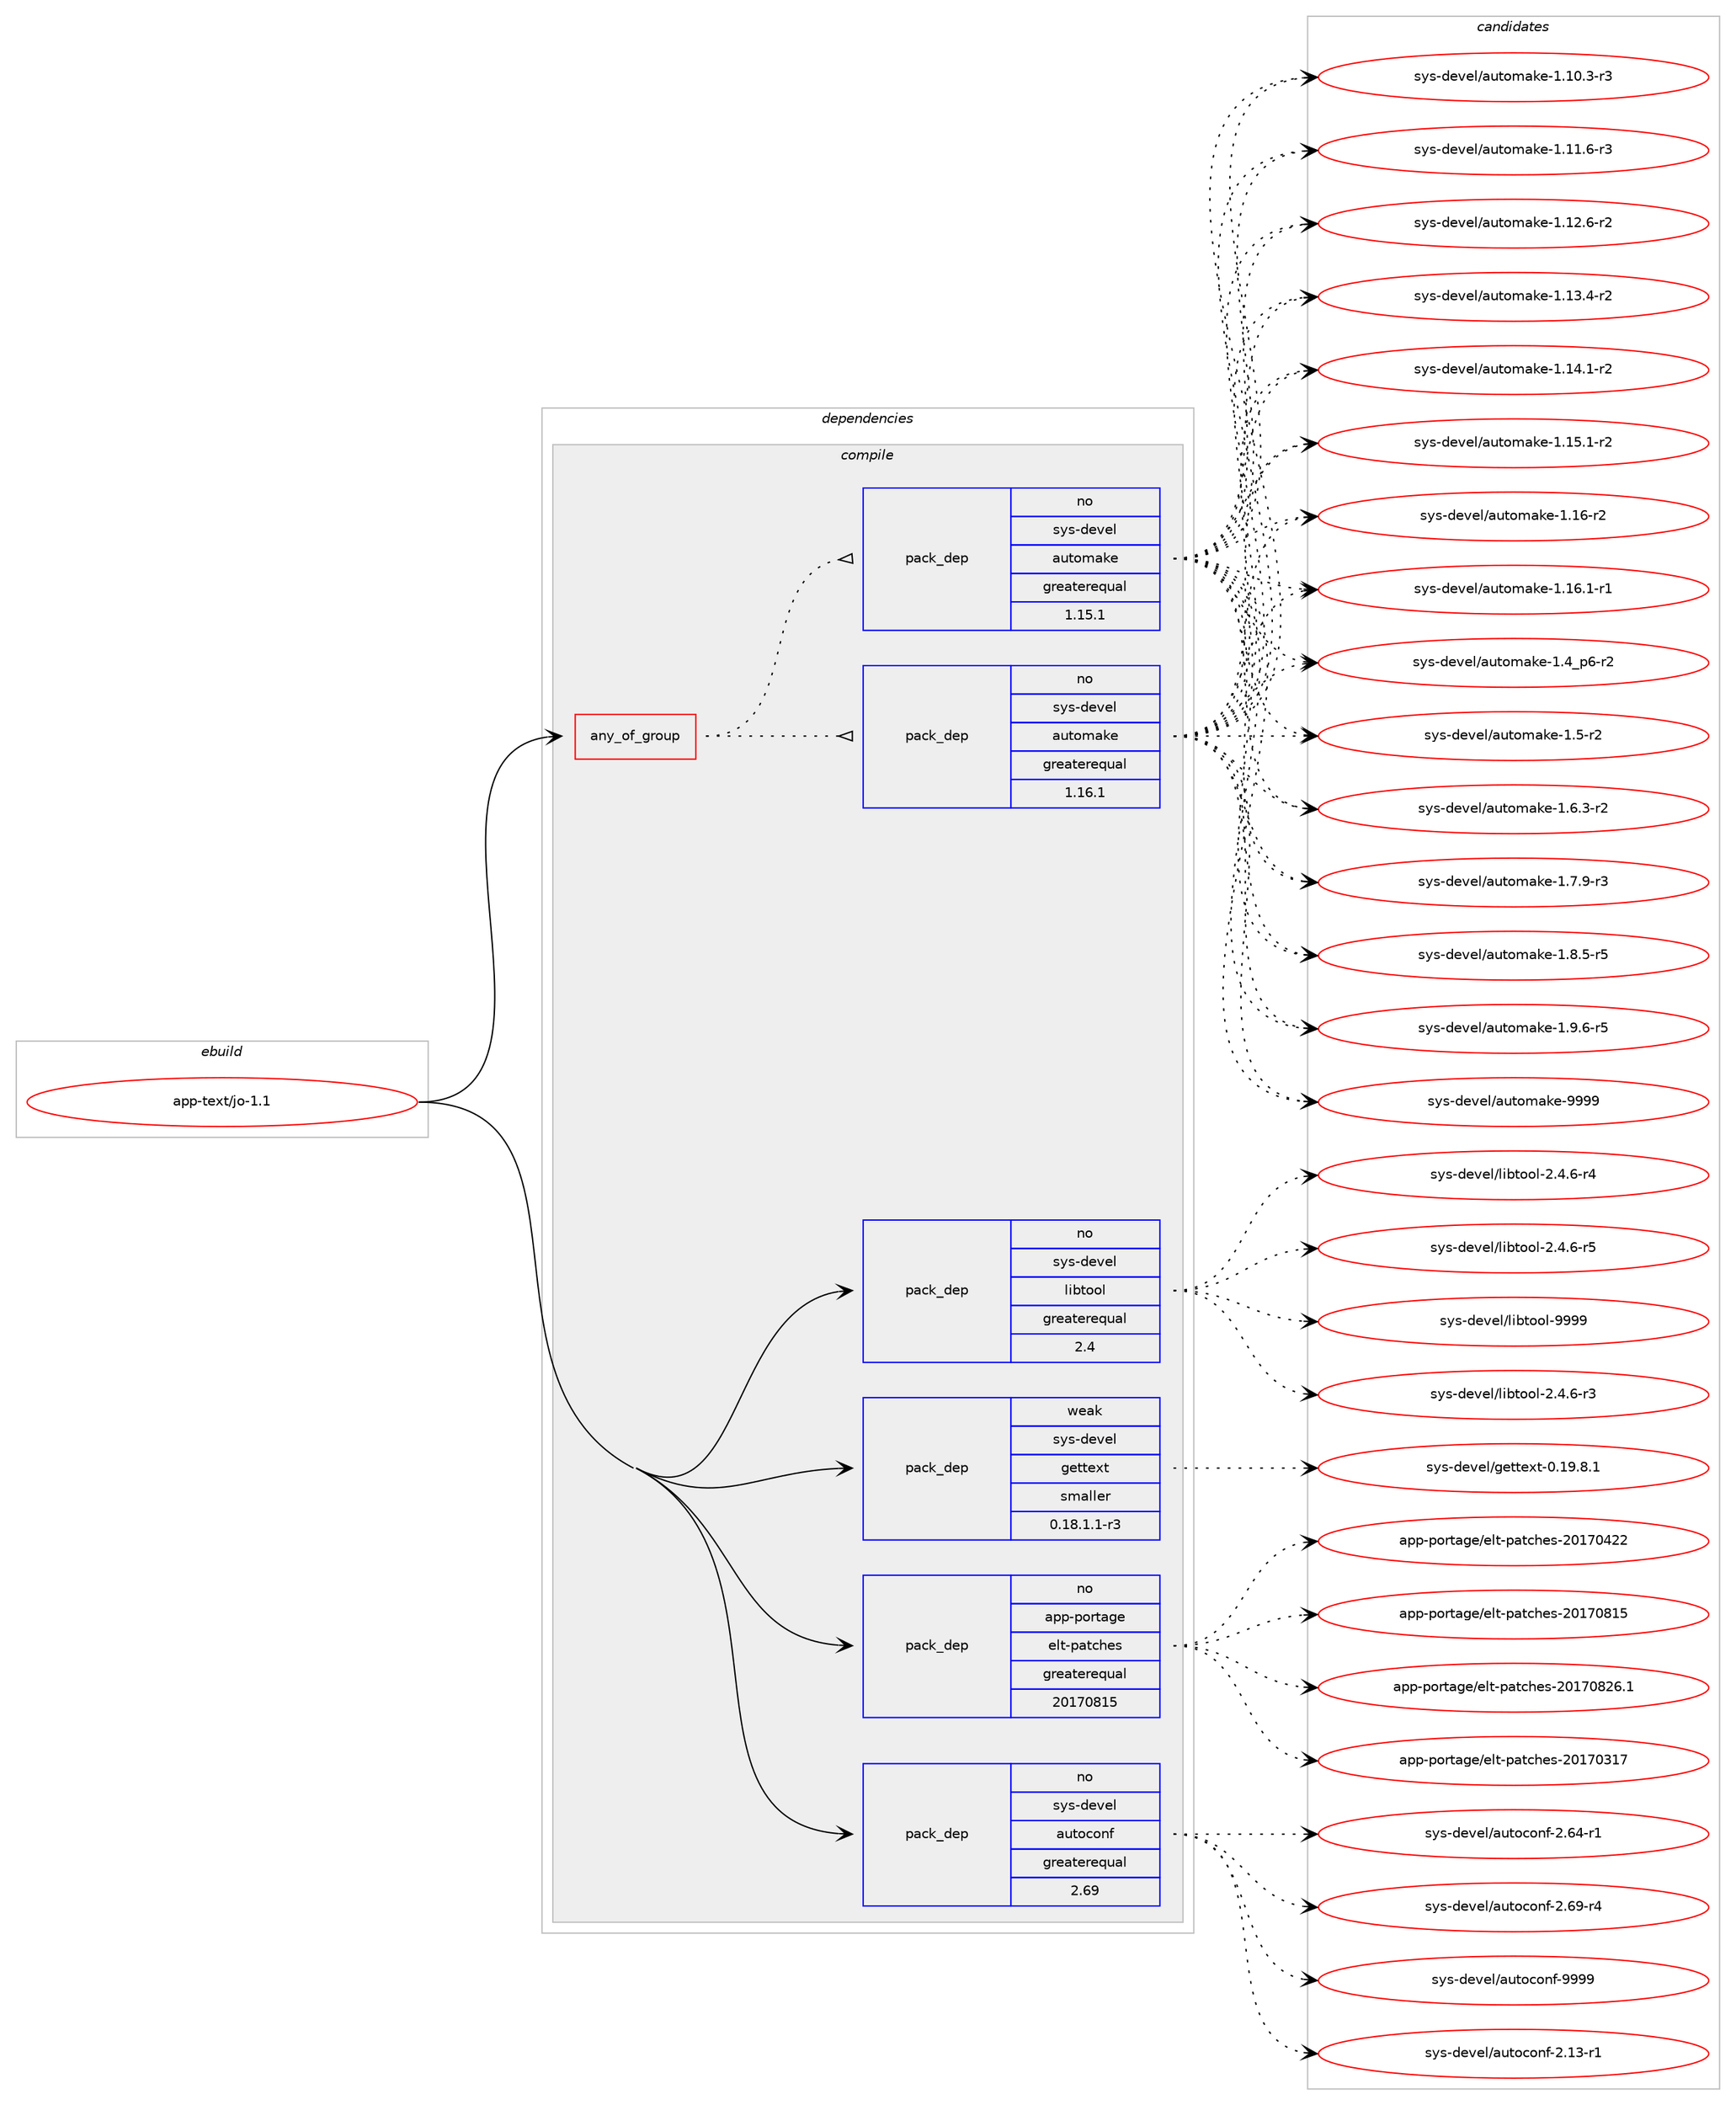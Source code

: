 digraph prolog {

# *************
# Graph options
# *************

newrank=true;
concentrate=true;
compound=true;
graph [rankdir=LR,fontname=Helvetica,fontsize=10,ranksep=1.5];#, ranksep=2.5, nodesep=0.2];
edge  [arrowhead=vee];
node  [fontname=Helvetica,fontsize=10];

# **********
# The ebuild
# **********

subgraph cluster_leftcol {
color=gray;
rank=same;
label=<<i>ebuild</i>>;
id [label="app-text/jo-1.1", color=red, width=4, href="../app-text/jo-1.1.svg"];
}

# ****************
# The dependencies
# ****************

subgraph cluster_midcol {
color=gray;
label=<<i>dependencies</i>>;
subgraph cluster_compile {
fillcolor="#eeeeee";
style=filled;
label=<<i>compile</i>>;
subgraph any19948 {
dependency1309780 [label=<<TABLE BORDER="0" CELLBORDER="1" CELLSPACING="0" CELLPADDING="4"><TR><TD CELLPADDING="10">any_of_group</TD></TR></TABLE>>, shape=none, color=red];subgraph pack933634 {
dependency1309781 [label=<<TABLE BORDER="0" CELLBORDER="1" CELLSPACING="0" CELLPADDING="4" WIDTH="220"><TR><TD ROWSPAN="6" CELLPADDING="30">pack_dep</TD></TR><TR><TD WIDTH="110">no</TD></TR><TR><TD>sys-devel</TD></TR><TR><TD>automake</TD></TR><TR><TD>greaterequal</TD></TR><TR><TD>1.16.1</TD></TR></TABLE>>, shape=none, color=blue];
}
dependency1309780:e -> dependency1309781:w [weight=20,style="dotted",arrowhead="oinv"];
subgraph pack933635 {
dependency1309782 [label=<<TABLE BORDER="0" CELLBORDER="1" CELLSPACING="0" CELLPADDING="4" WIDTH="220"><TR><TD ROWSPAN="6" CELLPADDING="30">pack_dep</TD></TR><TR><TD WIDTH="110">no</TD></TR><TR><TD>sys-devel</TD></TR><TR><TD>automake</TD></TR><TR><TD>greaterequal</TD></TR><TR><TD>1.15.1</TD></TR></TABLE>>, shape=none, color=blue];
}
dependency1309780:e -> dependency1309782:w [weight=20,style="dotted",arrowhead="oinv"];
}
id:e -> dependency1309780:w [weight=20,style="solid",arrowhead="vee"];
subgraph pack933636 {
dependency1309783 [label=<<TABLE BORDER="0" CELLBORDER="1" CELLSPACING="0" CELLPADDING="4" WIDTH="220"><TR><TD ROWSPAN="6" CELLPADDING="30">pack_dep</TD></TR><TR><TD WIDTH="110">no</TD></TR><TR><TD>app-portage</TD></TR><TR><TD>elt-patches</TD></TR><TR><TD>greaterequal</TD></TR><TR><TD>20170815</TD></TR></TABLE>>, shape=none, color=blue];
}
id:e -> dependency1309783:w [weight=20,style="solid",arrowhead="vee"];
subgraph pack933637 {
dependency1309784 [label=<<TABLE BORDER="0" CELLBORDER="1" CELLSPACING="0" CELLPADDING="4" WIDTH="220"><TR><TD ROWSPAN="6" CELLPADDING="30">pack_dep</TD></TR><TR><TD WIDTH="110">no</TD></TR><TR><TD>sys-devel</TD></TR><TR><TD>autoconf</TD></TR><TR><TD>greaterequal</TD></TR><TR><TD>2.69</TD></TR></TABLE>>, shape=none, color=blue];
}
id:e -> dependency1309784:w [weight=20,style="solid",arrowhead="vee"];
subgraph pack933638 {
dependency1309785 [label=<<TABLE BORDER="0" CELLBORDER="1" CELLSPACING="0" CELLPADDING="4" WIDTH="220"><TR><TD ROWSPAN="6" CELLPADDING="30">pack_dep</TD></TR><TR><TD WIDTH="110">no</TD></TR><TR><TD>sys-devel</TD></TR><TR><TD>libtool</TD></TR><TR><TD>greaterequal</TD></TR><TR><TD>2.4</TD></TR></TABLE>>, shape=none, color=blue];
}
id:e -> dependency1309785:w [weight=20,style="solid",arrowhead="vee"];
subgraph pack933639 {
dependency1309786 [label=<<TABLE BORDER="0" CELLBORDER="1" CELLSPACING="0" CELLPADDING="4" WIDTH="220"><TR><TD ROWSPAN="6" CELLPADDING="30">pack_dep</TD></TR><TR><TD WIDTH="110">weak</TD></TR><TR><TD>sys-devel</TD></TR><TR><TD>gettext</TD></TR><TR><TD>smaller</TD></TR><TR><TD>0.18.1.1-r3</TD></TR></TABLE>>, shape=none, color=blue];
}
id:e -> dependency1309786:w [weight=20,style="solid",arrowhead="vee"];
}
subgraph cluster_compileandrun {
fillcolor="#eeeeee";
style=filled;
label=<<i>compile and run</i>>;
}
subgraph cluster_run {
fillcolor="#eeeeee";
style=filled;
label=<<i>run</i>>;
}
}

# **************
# The candidates
# **************

subgraph cluster_choices {
rank=same;
color=gray;
label=<<i>candidates</i>>;

subgraph choice933634 {
color=black;
nodesep=1;
choice11512111545100101118101108479711711611110997107101454946494846514511451 [label="sys-devel/automake-1.10.3-r3", color=red, width=4,href="../sys-devel/automake-1.10.3-r3.svg"];
choice11512111545100101118101108479711711611110997107101454946494946544511451 [label="sys-devel/automake-1.11.6-r3", color=red, width=4,href="../sys-devel/automake-1.11.6-r3.svg"];
choice11512111545100101118101108479711711611110997107101454946495046544511450 [label="sys-devel/automake-1.12.6-r2", color=red, width=4,href="../sys-devel/automake-1.12.6-r2.svg"];
choice11512111545100101118101108479711711611110997107101454946495146524511450 [label="sys-devel/automake-1.13.4-r2", color=red, width=4,href="../sys-devel/automake-1.13.4-r2.svg"];
choice11512111545100101118101108479711711611110997107101454946495246494511450 [label="sys-devel/automake-1.14.1-r2", color=red, width=4,href="../sys-devel/automake-1.14.1-r2.svg"];
choice11512111545100101118101108479711711611110997107101454946495346494511450 [label="sys-devel/automake-1.15.1-r2", color=red, width=4,href="../sys-devel/automake-1.15.1-r2.svg"];
choice1151211154510010111810110847971171161111099710710145494649544511450 [label="sys-devel/automake-1.16-r2", color=red, width=4,href="../sys-devel/automake-1.16-r2.svg"];
choice11512111545100101118101108479711711611110997107101454946495446494511449 [label="sys-devel/automake-1.16.1-r1", color=red, width=4,href="../sys-devel/automake-1.16.1-r1.svg"];
choice115121115451001011181011084797117116111109971071014549465295112544511450 [label="sys-devel/automake-1.4_p6-r2", color=red, width=4,href="../sys-devel/automake-1.4_p6-r2.svg"];
choice11512111545100101118101108479711711611110997107101454946534511450 [label="sys-devel/automake-1.5-r2", color=red, width=4,href="../sys-devel/automake-1.5-r2.svg"];
choice115121115451001011181011084797117116111109971071014549465446514511450 [label="sys-devel/automake-1.6.3-r2", color=red, width=4,href="../sys-devel/automake-1.6.3-r2.svg"];
choice115121115451001011181011084797117116111109971071014549465546574511451 [label="sys-devel/automake-1.7.9-r3", color=red, width=4,href="../sys-devel/automake-1.7.9-r3.svg"];
choice115121115451001011181011084797117116111109971071014549465646534511453 [label="sys-devel/automake-1.8.5-r5", color=red, width=4,href="../sys-devel/automake-1.8.5-r5.svg"];
choice115121115451001011181011084797117116111109971071014549465746544511453 [label="sys-devel/automake-1.9.6-r5", color=red, width=4,href="../sys-devel/automake-1.9.6-r5.svg"];
choice115121115451001011181011084797117116111109971071014557575757 [label="sys-devel/automake-9999", color=red, width=4,href="../sys-devel/automake-9999.svg"];
dependency1309781:e -> choice11512111545100101118101108479711711611110997107101454946494846514511451:w [style=dotted,weight="100"];
dependency1309781:e -> choice11512111545100101118101108479711711611110997107101454946494946544511451:w [style=dotted,weight="100"];
dependency1309781:e -> choice11512111545100101118101108479711711611110997107101454946495046544511450:w [style=dotted,weight="100"];
dependency1309781:e -> choice11512111545100101118101108479711711611110997107101454946495146524511450:w [style=dotted,weight="100"];
dependency1309781:e -> choice11512111545100101118101108479711711611110997107101454946495246494511450:w [style=dotted,weight="100"];
dependency1309781:e -> choice11512111545100101118101108479711711611110997107101454946495346494511450:w [style=dotted,weight="100"];
dependency1309781:e -> choice1151211154510010111810110847971171161111099710710145494649544511450:w [style=dotted,weight="100"];
dependency1309781:e -> choice11512111545100101118101108479711711611110997107101454946495446494511449:w [style=dotted,weight="100"];
dependency1309781:e -> choice115121115451001011181011084797117116111109971071014549465295112544511450:w [style=dotted,weight="100"];
dependency1309781:e -> choice11512111545100101118101108479711711611110997107101454946534511450:w [style=dotted,weight="100"];
dependency1309781:e -> choice115121115451001011181011084797117116111109971071014549465446514511450:w [style=dotted,weight="100"];
dependency1309781:e -> choice115121115451001011181011084797117116111109971071014549465546574511451:w [style=dotted,weight="100"];
dependency1309781:e -> choice115121115451001011181011084797117116111109971071014549465646534511453:w [style=dotted,weight="100"];
dependency1309781:e -> choice115121115451001011181011084797117116111109971071014549465746544511453:w [style=dotted,weight="100"];
dependency1309781:e -> choice115121115451001011181011084797117116111109971071014557575757:w [style=dotted,weight="100"];
}
subgraph choice933635 {
color=black;
nodesep=1;
choice11512111545100101118101108479711711611110997107101454946494846514511451 [label="sys-devel/automake-1.10.3-r3", color=red, width=4,href="../sys-devel/automake-1.10.3-r3.svg"];
choice11512111545100101118101108479711711611110997107101454946494946544511451 [label="sys-devel/automake-1.11.6-r3", color=red, width=4,href="../sys-devel/automake-1.11.6-r3.svg"];
choice11512111545100101118101108479711711611110997107101454946495046544511450 [label="sys-devel/automake-1.12.6-r2", color=red, width=4,href="../sys-devel/automake-1.12.6-r2.svg"];
choice11512111545100101118101108479711711611110997107101454946495146524511450 [label="sys-devel/automake-1.13.4-r2", color=red, width=4,href="../sys-devel/automake-1.13.4-r2.svg"];
choice11512111545100101118101108479711711611110997107101454946495246494511450 [label="sys-devel/automake-1.14.1-r2", color=red, width=4,href="../sys-devel/automake-1.14.1-r2.svg"];
choice11512111545100101118101108479711711611110997107101454946495346494511450 [label="sys-devel/automake-1.15.1-r2", color=red, width=4,href="../sys-devel/automake-1.15.1-r2.svg"];
choice1151211154510010111810110847971171161111099710710145494649544511450 [label="sys-devel/automake-1.16-r2", color=red, width=4,href="../sys-devel/automake-1.16-r2.svg"];
choice11512111545100101118101108479711711611110997107101454946495446494511449 [label="sys-devel/automake-1.16.1-r1", color=red, width=4,href="../sys-devel/automake-1.16.1-r1.svg"];
choice115121115451001011181011084797117116111109971071014549465295112544511450 [label="sys-devel/automake-1.4_p6-r2", color=red, width=4,href="../sys-devel/automake-1.4_p6-r2.svg"];
choice11512111545100101118101108479711711611110997107101454946534511450 [label="sys-devel/automake-1.5-r2", color=red, width=4,href="../sys-devel/automake-1.5-r2.svg"];
choice115121115451001011181011084797117116111109971071014549465446514511450 [label="sys-devel/automake-1.6.3-r2", color=red, width=4,href="../sys-devel/automake-1.6.3-r2.svg"];
choice115121115451001011181011084797117116111109971071014549465546574511451 [label="sys-devel/automake-1.7.9-r3", color=red, width=4,href="../sys-devel/automake-1.7.9-r3.svg"];
choice115121115451001011181011084797117116111109971071014549465646534511453 [label="sys-devel/automake-1.8.5-r5", color=red, width=4,href="../sys-devel/automake-1.8.5-r5.svg"];
choice115121115451001011181011084797117116111109971071014549465746544511453 [label="sys-devel/automake-1.9.6-r5", color=red, width=4,href="../sys-devel/automake-1.9.6-r5.svg"];
choice115121115451001011181011084797117116111109971071014557575757 [label="sys-devel/automake-9999", color=red, width=4,href="../sys-devel/automake-9999.svg"];
dependency1309782:e -> choice11512111545100101118101108479711711611110997107101454946494846514511451:w [style=dotted,weight="100"];
dependency1309782:e -> choice11512111545100101118101108479711711611110997107101454946494946544511451:w [style=dotted,weight="100"];
dependency1309782:e -> choice11512111545100101118101108479711711611110997107101454946495046544511450:w [style=dotted,weight="100"];
dependency1309782:e -> choice11512111545100101118101108479711711611110997107101454946495146524511450:w [style=dotted,weight="100"];
dependency1309782:e -> choice11512111545100101118101108479711711611110997107101454946495246494511450:w [style=dotted,weight="100"];
dependency1309782:e -> choice11512111545100101118101108479711711611110997107101454946495346494511450:w [style=dotted,weight="100"];
dependency1309782:e -> choice1151211154510010111810110847971171161111099710710145494649544511450:w [style=dotted,weight="100"];
dependency1309782:e -> choice11512111545100101118101108479711711611110997107101454946495446494511449:w [style=dotted,weight="100"];
dependency1309782:e -> choice115121115451001011181011084797117116111109971071014549465295112544511450:w [style=dotted,weight="100"];
dependency1309782:e -> choice11512111545100101118101108479711711611110997107101454946534511450:w [style=dotted,weight="100"];
dependency1309782:e -> choice115121115451001011181011084797117116111109971071014549465446514511450:w [style=dotted,weight="100"];
dependency1309782:e -> choice115121115451001011181011084797117116111109971071014549465546574511451:w [style=dotted,weight="100"];
dependency1309782:e -> choice115121115451001011181011084797117116111109971071014549465646534511453:w [style=dotted,weight="100"];
dependency1309782:e -> choice115121115451001011181011084797117116111109971071014549465746544511453:w [style=dotted,weight="100"];
dependency1309782:e -> choice115121115451001011181011084797117116111109971071014557575757:w [style=dotted,weight="100"];
}
subgraph choice933636 {
color=black;
nodesep=1;
choice97112112451121111141169710310147101108116451129711699104101115455048495548514955 [label="app-portage/elt-patches-20170317", color=red, width=4,href="../app-portage/elt-patches-20170317.svg"];
choice97112112451121111141169710310147101108116451129711699104101115455048495548525050 [label="app-portage/elt-patches-20170422", color=red, width=4,href="../app-portage/elt-patches-20170422.svg"];
choice97112112451121111141169710310147101108116451129711699104101115455048495548564953 [label="app-portage/elt-patches-20170815", color=red, width=4,href="../app-portage/elt-patches-20170815.svg"];
choice971121124511211111411697103101471011081164511297116991041011154550484955485650544649 [label="app-portage/elt-patches-20170826.1", color=red, width=4,href="../app-portage/elt-patches-20170826.1.svg"];
dependency1309783:e -> choice97112112451121111141169710310147101108116451129711699104101115455048495548514955:w [style=dotted,weight="100"];
dependency1309783:e -> choice97112112451121111141169710310147101108116451129711699104101115455048495548525050:w [style=dotted,weight="100"];
dependency1309783:e -> choice97112112451121111141169710310147101108116451129711699104101115455048495548564953:w [style=dotted,weight="100"];
dependency1309783:e -> choice971121124511211111411697103101471011081164511297116991041011154550484955485650544649:w [style=dotted,weight="100"];
}
subgraph choice933637 {
color=black;
nodesep=1;
choice1151211154510010111810110847971171161119911111010245504649514511449 [label="sys-devel/autoconf-2.13-r1", color=red, width=4,href="../sys-devel/autoconf-2.13-r1.svg"];
choice1151211154510010111810110847971171161119911111010245504654524511449 [label="sys-devel/autoconf-2.64-r1", color=red, width=4,href="../sys-devel/autoconf-2.64-r1.svg"];
choice1151211154510010111810110847971171161119911111010245504654574511452 [label="sys-devel/autoconf-2.69-r4", color=red, width=4,href="../sys-devel/autoconf-2.69-r4.svg"];
choice115121115451001011181011084797117116111991111101024557575757 [label="sys-devel/autoconf-9999", color=red, width=4,href="../sys-devel/autoconf-9999.svg"];
dependency1309784:e -> choice1151211154510010111810110847971171161119911111010245504649514511449:w [style=dotted,weight="100"];
dependency1309784:e -> choice1151211154510010111810110847971171161119911111010245504654524511449:w [style=dotted,weight="100"];
dependency1309784:e -> choice1151211154510010111810110847971171161119911111010245504654574511452:w [style=dotted,weight="100"];
dependency1309784:e -> choice115121115451001011181011084797117116111991111101024557575757:w [style=dotted,weight="100"];
}
subgraph choice933638 {
color=black;
nodesep=1;
choice1151211154510010111810110847108105981161111111084550465246544511451 [label="sys-devel/libtool-2.4.6-r3", color=red, width=4,href="../sys-devel/libtool-2.4.6-r3.svg"];
choice1151211154510010111810110847108105981161111111084550465246544511452 [label="sys-devel/libtool-2.4.6-r4", color=red, width=4,href="../sys-devel/libtool-2.4.6-r4.svg"];
choice1151211154510010111810110847108105981161111111084550465246544511453 [label="sys-devel/libtool-2.4.6-r5", color=red, width=4,href="../sys-devel/libtool-2.4.6-r5.svg"];
choice1151211154510010111810110847108105981161111111084557575757 [label="sys-devel/libtool-9999", color=red, width=4,href="../sys-devel/libtool-9999.svg"];
dependency1309785:e -> choice1151211154510010111810110847108105981161111111084550465246544511451:w [style=dotted,weight="100"];
dependency1309785:e -> choice1151211154510010111810110847108105981161111111084550465246544511452:w [style=dotted,weight="100"];
dependency1309785:e -> choice1151211154510010111810110847108105981161111111084550465246544511453:w [style=dotted,weight="100"];
dependency1309785:e -> choice1151211154510010111810110847108105981161111111084557575757:w [style=dotted,weight="100"];
}
subgraph choice933639 {
color=black;
nodesep=1;
choice1151211154510010111810110847103101116116101120116454846495746564649 [label="sys-devel/gettext-0.19.8.1", color=red, width=4,href="../sys-devel/gettext-0.19.8.1.svg"];
dependency1309786:e -> choice1151211154510010111810110847103101116116101120116454846495746564649:w [style=dotted,weight="100"];
}
}

}
